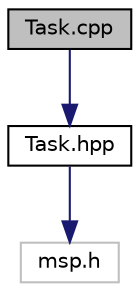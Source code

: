 digraph "Task.cpp"
{
  edge [fontname="Helvetica",fontsize="10",labelfontname="Helvetica",labelfontsize="10"];
  node [fontname="Helvetica",fontsize="10",shape=record];
  Node1 [label="Task.cpp",height=0.2,width=0.4,color="black", fillcolor="grey75", style="filled", fontcolor="black"];
  Node1 -> Node2 [color="midnightblue",fontsize="10",style="solid"];
  Node2 [label="Task.hpp",height=0.2,width=0.4,color="black", fillcolor="white", style="filled",URL="$_task_8hpp.html"];
  Node2 -> Node3 [color="midnightblue",fontsize="10",style="solid"];
  Node3 [label="msp.h",height=0.2,width=0.4,color="grey75", fillcolor="white", style="filled"];
}
